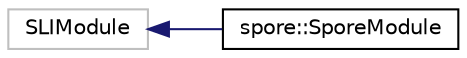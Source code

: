 digraph "Graphical Class Hierarchy"
{
  edge [fontname="Helvetica",fontsize="10",labelfontname="Helvetica",labelfontsize="10"];
  node [fontname="Helvetica",fontsize="10",shape=record];
  rankdir="LR";
  Node5 [label="SLIModule",height=0.2,width=0.4,color="grey75", fillcolor="white", style="filled"];
  Node5 -> Node0 [dir="back",color="midnightblue",fontsize="10",style="solid",fontname="Helvetica"];
  Node0 [label="spore::SporeModule",height=0.2,width=0.4,color="black", fillcolor="white", style="filled",URL="$classspore_1_1SporeModule.html",tooltip="The class defining the SPORE module. "];
}
